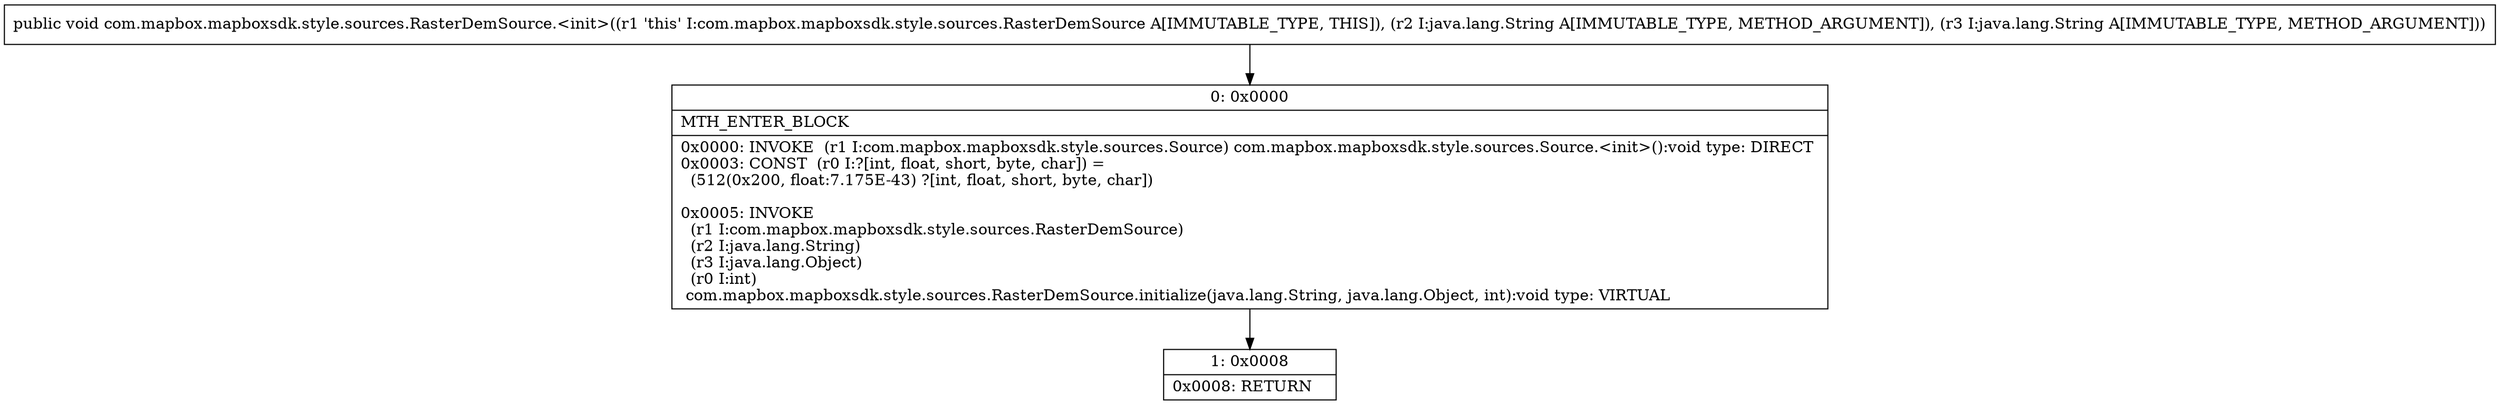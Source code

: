 digraph "CFG forcom.mapbox.mapboxsdk.style.sources.RasterDemSource.\<init\>(Ljava\/lang\/String;Ljava\/lang\/String;)V" {
Node_0 [shape=record,label="{0\:\ 0x0000|MTH_ENTER_BLOCK\l|0x0000: INVOKE  (r1 I:com.mapbox.mapboxsdk.style.sources.Source) com.mapbox.mapboxsdk.style.sources.Source.\<init\>():void type: DIRECT \l0x0003: CONST  (r0 I:?[int, float, short, byte, char]) = \l  (512(0x200, float:7.175E\-43) ?[int, float, short, byte, char])\l \l0x0005: INVOKE  \l  (r1 I:com.mapbox.mapboxsdk.style.sources.RasterDemSource)\l  (r2 I:java.lang.String)\l  (r3 I:java.lang.Object)\l  (r0 I:int)\l com.mapbox.mapboxsdk.style.sources.RasterDemSource.initialize(java.lang.String, java.lang.Object, int):void type: VIRTUAL \l}"];
Node_1 [shape=record,label="{1\:\ 0x0008|0x0008: RETURN   \l}"];
MethodNode[shape=record,label="{public void com.mapbox.mapboxsdk.style.sources.RasterDemSource.\<init\>((r1 'this' I:com.mapbox.mapboxsdk.style.sources.RasterDemSource A[IMMUTABLE_TYPE, THIS]), (r2 I:java.lang.String A[IMMUTABLE_TYPE, METHOD_ARGUMENT]), (r3 I:java.lang.String A[IMMUTABLE_TYPE, METHOD_ARGUMENT])) }"];
MethodNode -> Node_0;
Node_0 -> Node_1;
}

